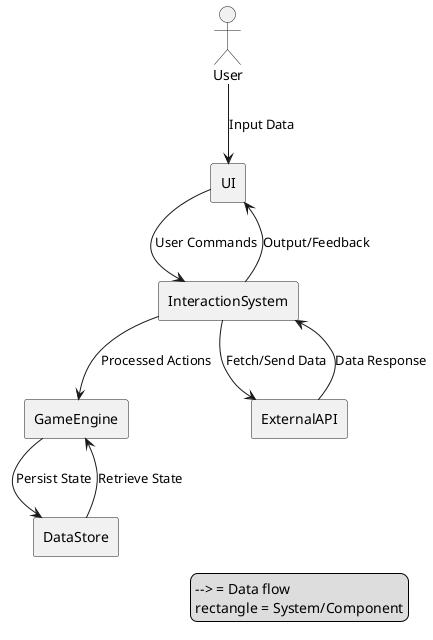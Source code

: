 @startuml
' Data Flow Diagram: Interaction System

actor User
rectangle UI
rectangle InteractionSystem
rectangle GameEngine
rectangle DataStore
rectangle ExternalAPI

User --> UI : Input Data
UI --> InteractionSystem : User Commands
InteractionSystem --> GameEngine : Processed Actions
GameEngine --> DataStore : Persist State
DataStore --> GameEngine : Retrieve State
InteractionSystem --> ExternalAPI : Fetch/Send Data
ExternalAPI --> InteractionSystem : Data Response
InteractionSystem --> UI : Output/Feedback

' Legend
legend right
  --> = Data flow
  rectangle = System/Component
endlegend

@enduml
